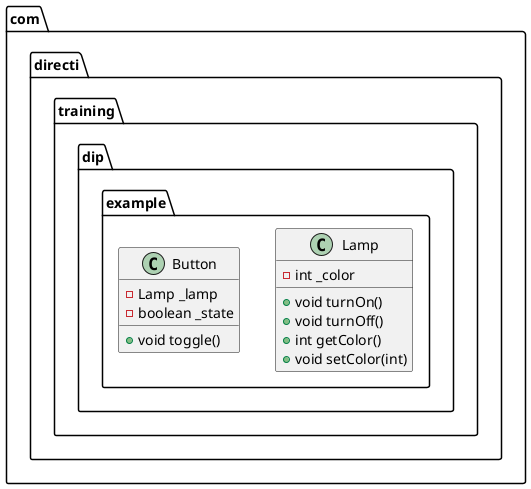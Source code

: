 @startuml
class com.directi.training.dip.example.Lamp {
- int _color
+ void turnOn()
+ void turnOff()
+ int getColor()
+ void setColor(int)
}
class com.directi.training.dip.example.Button {
- Lamp _lamp
- boolean _state
+ void toggle()
}
@enduml